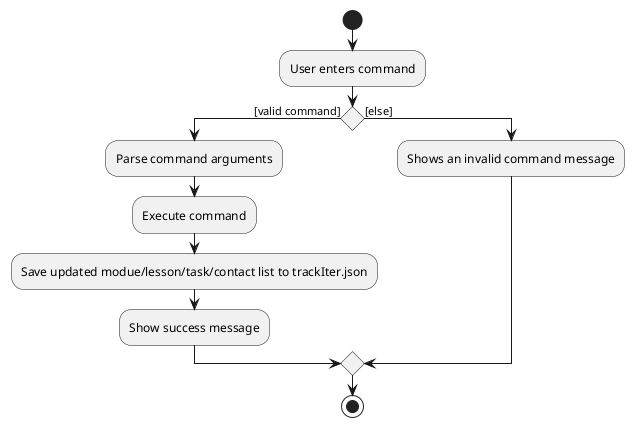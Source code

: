 @startuml
start
:User enters command;

'Since the beta syntax does not support placing the condition outside the
'diamond we place it as the true branch instead.

if () then ([valid command])
    :Parse command arguments;
    :Execute command;
    :Save updated modue/lesson/task/contact list to trackIter.json;
    :Show success message;
else ([else])
    :Shows an invalid command message;
endif
stop
@enduml
